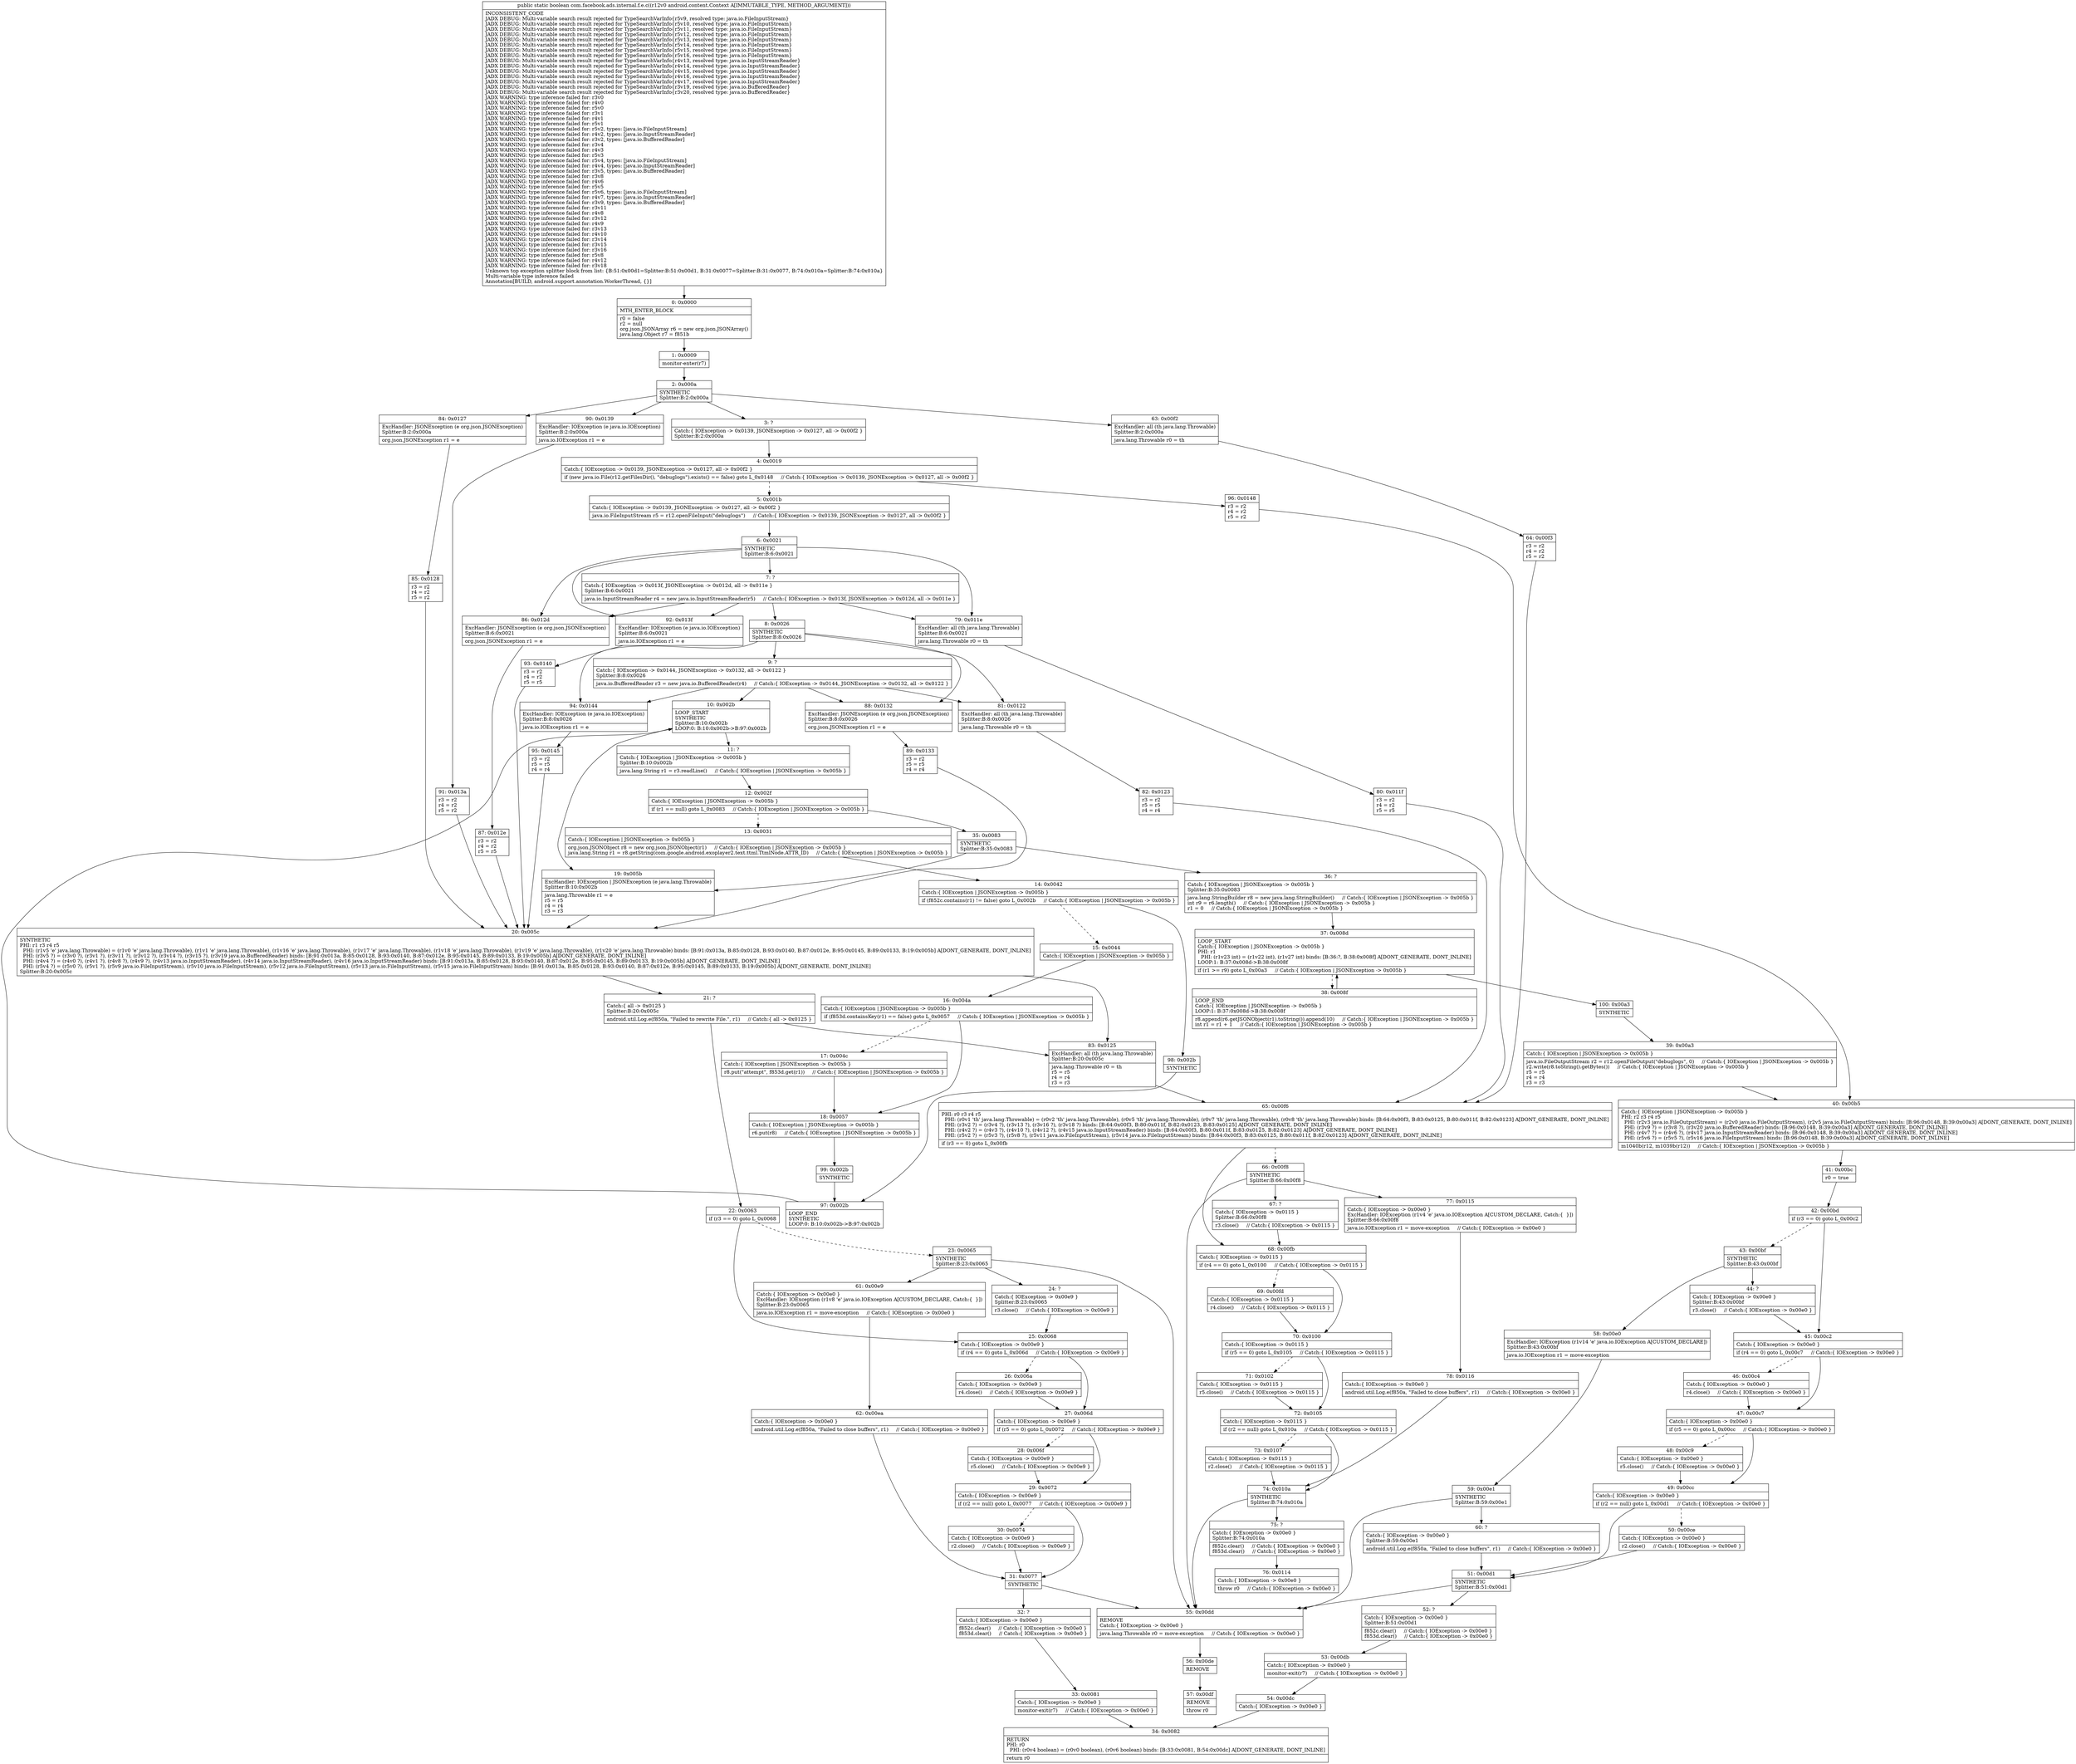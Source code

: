 digraph "CFG forcom.facebook.ads.internal.f.e.c(Landroid\/content\/Context;)Z" {
Node_0 [shape=record,label="{0\:\ 0x0000|MTH_ENTER_BLOCK\l|r0 = false\lr2 = null\lorg.json.JSONArray r6 = new org.json.JSONArray()\ljava.lang.Object r7 = f851b\l}"];
Node_1 [shape=record,label="{1\:\ 0x0009|monitor\-enter(r7)\l}"];
Node_2 [shape=record,label="{2\:\ 0x000a|SYNTHETIC\lSplitter:B:2:0x000a\l}"];
Node_3 [shape=record,label="{3\:\ ?|Catch:\{ IOException \-\> 0x0139, JSONException \-\> 0x0127, all \-\> 0x00f2 \}\lSplitter:B:2:0x000a\l}"];
Node_4 [shape=record,label="{4\:\ 0x0019|Catch:\{ IOException \-\> 0x0139, JSONException \-\> 0x0127, all \-\> 0x00f2 \}\l|if (new java.io.File(r12.getFilesDir(), \"debuglogs\").exists() == false) goto L_0x0148     \/\/ Catch:\{ IOException \-\> 0x0139, JSONException \-\> 0x0127, all \-\> 0x00f2 \}\l}"];
Node_5 [shape=record,label="{5\:\ 0x001b|Catch:\{ IOException \-\> 0x0139, JSONException \-\> 0x0127, all \-\> 0x00f2 \}\l|java.io.FileInputStream r5 = r12.openFileInput(\"debuglogs\")     \/\/ Catch:\{ IOException \-\> 0x0139, JSONException \-\> 0x0127, all \-\> 0x00f2 \}\l}"];
Node_6 [shape=record,label="{6\:\ 0x0021|SYNTHETIC\lSplitter:B:6:0x0021\l}"];
Node_7 [shape=record,label="{7\:\ ?|Catch:\{ IOException \-\> 0x013f, JSONException \-\> 0x012d, all \-\> 0x011e \}\lSplitter:B:6:0x0021\l|java.io.InputStreamReader r4 = new java.io.InputStreamReader(r5)     \/\/ Catch:\{ IOException \-\> 0x013f, JSONException \-\> 0x012d, all \-\> 0x011e \}\l}"];
Node_8 [shape=record,label="{8\:\ 0x0026|SYNTHETIC\lSplitter:B:8:0x0026\l}"];
Node_9 [shape=record,label="{9\:\ ?|Catch:\{ IOException \-\> 0x0144, JSONException \-\> 0x0132, all \-\> 0x0122 \}\lSplitter:B:8:0x0026\l|java.io.BufferedReader r3 = new java.io.BufferedReader(r4)     \/\/ Catch:\{ IOException \-\> 0x0144, JSONException \-\> 0x0132, all \-\> 0x0122 \}\l}"];
Node_10 [shape=record,label="{10\:\ 0x002b|LOOP_START\lSYNTHETIC\lSplitter:B:10:0x002b\lLOOP:0: B:10:0x002b\-\>B:97:0x002b\l}"];
Node_11 [shape=record,label="{11\:\ ?|Catch:\{ IOException \| JSONException \-\> 0x005b \}\lSplitter:B:10:0x002b\l|java.lang.String r1 = r3.readLine()     \/\/ Catch:\{ IOException \| JSONException \-\> 0x005b \}\l}"];
Node_12 [shape=record,label="{12\:\ 0x002f|Catch:\{ IOException \| JSONException \-\> 0x005b \}\l|if (r1 == null) goto L_0x0083     \/\/ Catch:\{ IOException \| JSONException \-\> 0x005b \}\l}"];
Node_13 [shape=record,label="{13\:\ 0x0031|Catch:\{ IOException \| JSONException \-\> 0x005b \}\l|org.json.JSONObject r8 = new org.json.JSONObject(r1)     \/\/ Catch:\{ IOException \| JSONException \-\> 0x005b \}\ljava.lang.String r1 = r8.getString(com.google.android.exoplayer2.text.ttml.TtmlNode.ATTR_ID)     \/\/ Catch:\{ IOException \| JSONException \-\> 0x005b \}\l}"];
Node_14 [shape=record,label="{14\:\ 0x0042|Catch:\{ IOException \| JSONException \-\> 0x005b \}\l|if (f852c.contains(r1) != false) goto L_0x002b     \/\/ Catch:\{ IOException \| JSONException \-\> 0x005b \}\l}"];
Node_15 [shape=record,label="{15\:\ 0x0044|Catch:\{ IOException \| JSONException \-\> 0x005b \}\l}"];
Node_16 [shape=record,label="{16\:\ 0x004a|Catch:\{ IOException \| JSONException \-\> 0x005b \}\l|if (f853d.containsKey(r1) == false) goto L_0x0057     \/\/ Catch:\{ IOException \| JSONException \-\> 0x005b \}\l}"];
Node_17 [shape=record,label="{17\:\ 0x004c|Catch:\{ IOException \| JSONException \-\> 0x005b \}\l|r8.put(\"attempt\", f853d.get(r1))     \/\/ Catch:\{ IOException \| JSONException \-\> 0x005b \}\l}"];
Node_18 [shape=record,label="{18\:\ 0x0057|Catch:\{ IOException \| JSONException \-\> 0x005b \}\l|r6.put(r8)     \/\/ Catch:\{ IOException \| JSONException \-\> 0x005b \}\l}"];
Node_19 [shape=record,label="{19\:\ 0x005b|ExcHandler: IOException \| JSONException (e java.lang.Throwable)\lSplitter:B:10:0x002b\l|java.lang.Throwable r1 = e\lr5 = r5\lr4 = r4\lr3 = r3\l}"];
Node_20 [shape=record,label="{20\:\ 0x005c|SYNTHETIC\lPHI: r1 r3 r4 r5 \l  PHI: (r1v5 'e' java.lang.Throwable) = (r1v0 'e' java.lang.Throwable), (r1v1 'e' java.lang.Throwable), (r1v16 'e' java.lang.Throwable), (r1v17 'e' java.lang.Throwable), (r1v18 'e' java.lang.Throwable), (r1v19 'e' java.lang.Throwable), (r1v20 'e' java.lang.Throwable) binds: [B:91:0x013a, B:85:0x0128, B:93:0x0140, B:87:0x012e, B:95:0x0145, B:89:0x0133, B:19:0x005b] A[DONT_GENERATE, DONT_INLINE]\l  PHI: (r3v5 ?) = (r3v0 ?), (r3v1 ?), (r3v11 ?), (r3v12 ?), (r3v14 ?), (r3v15 ?), (r3v19 java.io.BufferedReader) binds: [B:91:0x013a, B:85:0x0128, B:93:0x0140, B:87:0x012e, B:95:0x0145, B:89:0x0133, B:19:0x005b] A[DONT_GENERATE, DONT_INLINE]\l  PHI: (r4v4 ?) = (r4v0 ?), (r4v1 ?), (r4v8 ?), (r4v9 ?), (r4v13 java.io.InputStreamReader), (r4v14 java.io.InputStreamReader), (r4v16 java.io.InputStreamReader) binds: [B:91:0x013a, B:85:0x0128, B:93:0x0140, B:87:0x012e, B:95:0x0145, B:89:0x0133, B:19:0x005b] A[DONT_GENERATE, DONT_INLINE]\l  PHI: (r5v4 ?) = (r5v0 ?), (r5v1 ?), (r5v9 java.io.FileInputStream), (r5v10 java.io.FileInputStream), (r5v12 java.io.FileInputStream), (r5v13 java.io.FileInputStream), (r5v15 java.io.FileInputStream) binds: [B:91:0x013a, B:85:0x0128, B:93:0x0140, B:87:0x012e, B:95:0x0145, B:89:0x0133, B:19:0x005b] A[DONT_GENERATE, DONT_INLINE]\lSplitter:B:20:0x005c\l}"];
Node_21 [shape=record,label="{21\:\ ?|Catch:\{ all \-\> 0x0125 \}\lSplitter:B:20:0x005c\l|android.util.Log.e(f850a, \"Failed to rewrite File.\", r1)     \/\/ Catch:\{ all \-\> 0x0125 \}\l}"];
Node_22 [shape=record,label="{22\:\ 0x0063|if (r3 == 0) goto L_0x0068\l}"];
Node_23 [shape=record,label="{23\:\ 0x0065|SYNTHETIC\lSplitter:B:23:0x0065\l}"];
Node_24 [shape=record,label="{24\:\ ?|Catch:\{ IOException \-\> 0x00e9 \}\lSplitter:B:23:0x0065\l|r3.close()     \/\/ Catch:\{ IOException \-\> 0x00e9 \}\l}"];
Node_25 [shape=record,label="{25\:\ 0x0068|Catch:\{ IOException \-\> 0x00e9 \}\l|if (r4 == 0) goto L_0x006d     \/\/ Catch:\{ IOException \-\> 0x00e9 \}\l}"];
Node_26 [shape=record,label="{26\:\ 0x006a|Catch:\{ IOException \-\> 0x00e9 \}\l|r4.close()     \/\/ Catch:\{ IOException \-\> 0x00e9 \}\l}"];
Node_27 [shape=record,label="{27\:\ 0x006d|Catch:\{ IOException \-\> 0x00e9 \}\l|if (r5 == 0) goto L_0x0072     \/\/ Catch:\{ IOException \-\> 0x00e9 \}\l}"];
Node_28 [shape=record,label="{28\:\ 0x006f|Catch:\{ IOException \-\> 0x00e9 \}\l|r5.close()     \/\/ Catch:\{ IOException \-\> 0x00e9 \}\l}"];
Node_29 [shape=record,label="{29\:\ 0x0072|Catch:\{ IOException \-\> 0x00e9 \}\l|if (r2 == null) goto L_0x0077     \/\/ Catch:\{ IOException \-\> 0x00e9 \}\l}"];
Node_30 [shape=record,label="{30\:\ 0x0074|Catch:\{ IOException \-\> 0x00e9 \}\l|r2.close()     \/\/ Catch:\{ IOException \-\> 0x00e9 \}\l}"];
Node_31 [shape=record,label="{31\:\ 0x0077|SYNTHETIC\l}"];
Node_32 [shape=record,label="{32\:\ ?|Catch:\{ IOException \-\> 0x00e0 \}\l|f852c.clear()     \/\/ Catch:\{ IOException \-\> 0x00e0 \}\lf853d.clear()     \/\/ Catch:\{ IOException \-\> 0x00e0 \}\l}"];
Node_33 [shape=record,label="{33\:\ 0x0081|Catch:\{ IOException \-\> 0x00e0 \}\l|monitor\-exit(r7)     \/\/ Catch:\{ IOException \-\> 0x00e0 \}\l}"];
Node_34 [shape=record,label="{34\:\ 0x0082|RETURN\lPHI: r0 \l  PHI: (r0v4 boolean) = (r0v0 boolean), (r0v6 boolean) binds: [B:33:0x0081, B:54:0x00dc] A[DONT_GENERATE, DONT_INLINE]\l|return r0\l}"];
Node_35 [shape=record,label="{35\:\ 0x0083|SYNTHETIC\lSplitter:B:35:0x0083\l}"];
Node_36 [shape=record,label="{36\:\ ?|Catch:\{ IOException \| JSONException \-\> 0x005b \}\lSplitter:B:35:0x0083\l|java.lang.StringBuilder r8 = new java.lang.StringBuilder()     \/\/ Catch:\{ IOException \| JSONException \-\> 0x005b \}\lint r9 = r6.length()     \/\/ Catch:\{ IOException \| JSONException \-\> 0x005b \}\lr1 = 0     \/\/ Catch:\{ IOException \| JSONException \-\> 0x005b \}\l}"];
Node_37 [shape=record,label="{37\:\ 0x008d|LOOP_START\lCatch:\{ IOException \| JSONException \-\> 0x005b \}\lPHI: r1 \l  PHI: (r1v23 int) = (r1v22 int), (r1v27 int) binds: [B:36:?, B:38:0x008f] A[DONT_GENERATE, DONT_INLINE]\lLOOP:1: B:37:0x008d\-\>B:38:0x008f\l|if (r1 \>= r9) goto L_0x00a3     \/\/ Catch:\{ IOException \| JSONException \-\> 0x005b \}\l}"];
Node_38 [shape=record,label="{38\:\ 0x008f|LOOP_END\lCatch:\{ IOException \| JSONException \-\> 0x005b \}\lLOOP:1: B:37:0x008d\-\>B:38:0x008f\l|r8.append(r6.getJSONObject(r1).toString()).append(10)     \/\/ Catch:\{ IOException \| JSONException \-\> 0x005b \}\lint r1 = r1 + 1     \/\/ Catch:\{ IOException \| JSONException \-\> 0x005b \}\l}"];
Node_39 [shape=record,label="{39\:\ 0x00a3|Catch:\{ IOException \| JSONException \-\> 0x005b \}\l|java.io.FileOutputStream r2 = r12.openFileOutput(\"debuglogs\", 0)     \/\/ Catch:\{ IOException \| JSONException \-\> 0x005b \}\lr2.write(r8.toString().getBytes())     \/\/ Catch:\{ IOException \| JSONException \-\> 0x005b \}\lr5 = r5\lr4 = r4\lr3 = r3\l}"];
Node_40 [shape=record,label="{40\:\ 0x00b5|Catch:\{ IOException \| JSONException \-\> 0x005b \}\lPHI: r2 r3 r4 r5 \l  PHI: (r2v3 java.io.FileOutputStream) = (r2v0 java.io.FileOutputStream), (r2v5 java.io.FileOutputStream) binds: [B:96:0x0148, B:39:0x00a3] A[DONT_GENERATE, DONT_INLINE]\l  PHI: (r3v9 ?) = (r3v8 ?), (r3v20 java.io.BufferedReader) binds: [B:96:0x0148, B:39:0x00a3] A[DONT_GENERATE, DONT_INLINE]\l  PHI: (r4v7 ?) = (r4v6 ?), (r4v17 java.io.InputStreamReader) binds: [B:96:0x0148, B:39:0x00a3] A[DONT_GENERATE, DONT_INLINE]\l  PHI: (r5v6 ?) = (r5v5 ?), (r5v16 java.io.FileInputStream) binds: [B:96:0x0148, B:39:0x00a3] A[DONT_GENERATE, DONT_INLINE]\l|m1040b(r12, m1039b(r12))     \/\/ Catch:\{ IOException \| JSONException \-\> 0x005b \}\l}"];
Node_41 [shape=record,label="{41\:\ 0x00bc|r0 = true\l}"];
Node_42 [shape=record,label="{42\:\ 0x00bd|if (r3 == 0) goto L_0x00c2\l}"];
Node_43 [shape=record,label="{43\:\ 0x00bf|SYNTHETIC\lSplitter:B:43:0x00bf\l}"];
Node_44 [shape=record,label="{44\:\ ?|Catch:\{ IOException \-\> 0x00e0 \}\lSplitter:B:43:0x00bf\l|r3.close()     \/\/ Catch:\{ IOException \-\> 0x00e0 \}\l}"];
Node_45 [shape=record,label="{45\:\ 0x00c2|Catch:\{ IOException \-\> 0x00e0 \}\l|if (r4 == 0) goto L_0x00c7     \/\/ Catch:\{ IOException \-\> 0x00e0 \}\l}"];
Node_46 [shape=record,label="{46\:\ 0x00c4|Catch:\{ IOException \-\> 0x00e0 \}\l|r4.close()     \/\/ Catch:\{ IOException \-\> 0x00e0 \}\l}"];
Node_47 [shape=record,label="{47\:\ 0x00c7|Catch:\{ IOException \-\> 0x00e0 \}\l|if (r5 == 0) goto L_0x00cc     \/\/ Catch:\{ IOException \-\> 0x00e0 \}\l}"];
Node_48 [shape=record,label="{48\:\ 0x00c9|Catch:\{ IOException \-\> 0x00e0 \}\l|r5.close()     \/\/ Catch:\{ IOException \-\> 0x00e0 \}\l}"];
Node_49 [shape=record,label="{49\:\ 0x00cc|Catch:\{ IOException \-\> 0x00e0 \}\l|if (r2 == null) goto L_0x00d1     \/\/ Catch:\{ IOException \-\> 0x00e0 \}\l}"];
Node_50 [shape=record,label="{50\:\ 0x00ce|Catch:\{ IOException \-\> 0x00e0 \}\l|r2.close()     \/\/ Catch:\{ IOException \-\> 0x00e0 \}\l}"];
Node_51 [shape=record,label="{51\:\ 0x00d1|SYNTHETIC\lSplitter:B:51:0x00d1\l}"];
Node_52 [shape=record,label="{52\:\ ?|Catch:\{ IOException \-\> 0x00e0 \}\lSplitter:B:51:0x00d1\l|f852c.clear()     \/\/ Catch:\{ IOException \-\> 0x00e0 \}\lf853d.clear()     \/\/ Catch:\{ IOException \-\> 0x00e0 \}\l}"];
Node_53 [shape=record,label="{53\:\ 0x00db|Catch:\{ IOException \-\> 0x00e0 \}\l|monitor\-exit(r7)     \/\/ Catch:\{ IOException \-\> 0x00e0 \}\l}"];
Node_54 [shape=record,label="{54\:\ 0x00dc|Catch:\{ IOException \-\> 0x00e0 \}\l}"];
Node_55 [shape=record,label="{55\:\ 0x00dd|REMOVE\lCatch:\{ IOException \-\> 0x00e0 \}\l|java.lang.Throwable r0 = move\-exception     \/\/ Catch:\{ IOException \-\> 0x00e0 \}\l}"];
Node_56 [shape=record,label="{56\:\ 0x00de|REMOVE\l}"];
Node_57 [shape=record,label="{57\:\ 0x00df|REMOVE\l|throw r0\l}"];
Node_58 [shape=record,label="{58\:\ 0x00e0|ExcHandler: IOException (r1v14 'e' java.io.IOException A[CUSTOM_DECLARE])\lSplitter:B:43:0x00bf\l|java.io.IOException r1 = move\-exception\l}"];
Node_59 [shape=record,label="{59\:\ 0x00e1|SYNTHETIC\lSplitter:B:59:0x00e1\l}"];
Node_60 [shape=record,label="{60\:\ ?|Catch:\{ IOException \-\> 0x00e0 \}\lSplitter:B:59:0x00e1\l|android.util.Log.e(f850a, \"Failed to close buffers\", r1)     \/\/ Catch:\{ IOException \-\> 0x00e0 \}\l}"];
Node_61 [shape=record,label="{61\:\ 0x00e9|Catch:\{ IOException \-\> 0x00e0 \}\lExcHandler: IOException (r1v8 'e' java.io.IOException A[CUSTOM_DECLARE, Catch:\{  \}])\lSplitter:B:23:0x0065\l|java.io.IOException r1 = move\-exception     \/\/ Catch:\{ IOException \-\> 0x00e0 \}\l}"];
Node_62 [shape=record,label="{62\:\ 0x00ea|Catch:\{ IOException \-\> 0x00e0 \}\l|android.util.Log.e(f850a, \"Failed to close buffers\", r1)     \/\/ Catch:\{ IOException \-\> 0x00e0 \}\l}"];
Node_63 [shape=record,label="{63\:\ 0x00f2|ExcHandler: all (th java.lang.Throwable)\lSplitter:B:2:0x000a\l|java.lang.Throwable r0 = th\l}"];
Node_64 [shape=record,label="{64\:\ 0x00f3|r3 = r2\lr4 = r2\lr5 = r2\l}"];
Node_65 [shape=record,label="{65\:\ 0x00f6|PHI: r0 r3 r4 r5 \l  PHI: (r0v1 'th' java.lang.Throwable) = (r0v2 'th' java.lang.Throwable), (r0v5 'th' java.lang.Throwable), (r0v7 'th' java.lang.Throwable), (r0v8 'th' java.lang.Throwable) binds: [B:64:0x00f3, B:83:0x0125, B:80:0x011f, B:82:0x0123] A[DONT_GENERATE, DONT_INLINE]\l  PHI: (r3v2 ?) = (r3v4 ?), (r3v13 ?), (r3v16 ?), (r3v18 ?) binds: [B:64:0x00f3, B:80:0x011f, B:82:0x0123, B:83:0x0125] A[DONT_GENERATE, DONT_INLINE]\l  PHI: (r4v2 ?) = (r4v3 ?), (r4v10 ?), (r4v12 ?), (r4v15 java.io.InputStreamReader) binds: [B:64:0x00f3, B:80:0x011f, B:83:0x0125, B:82:0x0123] A[DONT_GENERATE, DONT_INLINE]\l  PHI: (r5v2 ?) = (r5v3 ?), (r5v8 ?), (r5v11 java.io.FileInputStream), (r5v14 java.io.FileInputStream) binds: [B:64:0x00f3, B:83:0x0125, B:80:0x011f, B:82:0x0123] A[DONT_GENERATE, DONT_INLINE]\l|if (r3 == 0) goto L_0x00fb\l}"];
Node_66 [shape=record,label="{66\:\ 0x00f8|SYNTHETIC\lSplitter:B:66:0x00f8\l}"];
Node_67 [shape=record,label="{67\:\ ?|Catch:\{ IOException \-\> 0x0115 \}\lSplitter:B:66:0x00f8\l|r3.close()     \/\/ Catch:\{ IOException \-\> 0x0115 \}\l}"];
Node_68 [shape=record,label="{68\:\ 0x00fb|Catch:\{ IOException \-\> 0x0115 \}\l|if (r4 == 0) goto L_0x0100     \/\/ Catch:\{ IOException \-\> 0x0115 \}\l}"];
Node_69 [shape=record,label="{69\:\ 0x00fd|Catch:\{ IOException \-\> 0x0115 \}\l|r4.close()     \/\/ Catch:\{ IOException \-\> 0x0115 \}\l}"];
Node_70 [shape=record,label="{70\:\ 0x0100|Catch:\{ IOException \-\> 0x0115 \}\l|if (r5 == 0) goto L_0x0105     \/\/ Catch:\{ IOException \-\> 0x0115 \}\l}"];
Node_71 [shape=record,label="{71\:\ 0x0102|Catch:\{ IOException \-\> 0x0115 \}\l|r5.close()     \/\/ Catch:\{ IOException \-\> 0x0115 \}\l}"];
Node_72 [shape=record,label="{72\:\ 0x0105|Catch:\{ IOException \-\> 0x0115 \}\l|if (r2 == null) goto L_0x010a     \/\/ Catch:\{ IOException \-\> 0x0115 \}\l}"];
Node_73 [shape=record,label="{73\:\ 0x0107|Catch:\{ IOException \-\> 0x0115 \}\l|r2.close()     \/\/ Catch:\{ IOException \-\> 0x0115 \}\l}"];
Node_74 [shape=record,label="{74\:\ 0x010a|SYNTHETIC\lSplitter:B:74:0x010a\l}"];
Node_75 [shape=record,label="{75\:\ ?|Catch:\{ IOException \-\> 0x00e0 \}\lSplitter:B:74:0x010a\l|f852c.clear()     \/\/ Catch:\{ IOException \-\> 0x00e0 \}\lf853d.clear()     \/\/ Catch:\{ IOException \-\> 0x00e0 \}\l}"];
Node_76 [shape=record,label="{76\:\ 0x0114|Catch:\{ IOException \-\> 0x00e0 \}\l|throw r0     \/\/ Catch:\{ IOException \-\> 0x00e0 \}\l}"];
Node_77 [shape=record,label="{77\:\ 0x0115|Catch:\{ IOException \-\> 0x00e0 \}\lExcHandler: IOException (r1v4 'e' java.io.IOException A[CUSTOM_DECLARE, Catch:\{  \}])\lSplitter:B:66:0x00f8\l|java.io.IOException r1 = move\-exception     \/\/ Catch:\{ IOException \-\> 0x00e0 \}\l}"];
Node_78 [shape=record,label="{78\:\ 0x0116|Catch:\{ IOException \-\> 0x00e0 \}\l|android.util.Log.e(f850a, \"Failed to close buffers\", r1)     \/\/ Catch:\{ IOException \-\> 0x00e0 \}\l}"];
Node_79 [shape=record,label="{79\:\ 0x011e|ExcHandler: all (th java.lang.Throwable)\lSplitter:B:6:0x0021\l|java.lang.Throwable r0 = th\l}"];
Node_80 [shape=record,label="{80\:\ 0x011f|r3 = r2\lr4 = r2\lr5 = r5\l}"];
Node_81 [shape=record,label="{81\:\ 0x0122|ExcHandler: all (th java.lang.Throwable)\lSplitter:B:8:0x0026\l|java.lang.Throwable r0 = th\l}"];
Node_82 [shape=record,label="{82\:\ 0x0123|r3 = r2\lr5 = r5\lr4 = r4\l}"];
Node_83 [shape=record,label="{83\:\ 0x0125|ExcHandler: all (th java.lang.Throwable)\lSplitter:B:20:0x005c\l|java.lang.Throwable r0 = th\lr5 = r5\lr4 = r4\lr3 = r3\l}"];
Node_84 [shape=record,label="{84\:\ 0x0127|ExcHandler: JSONException (e org.json.JSONException)\lSplitter:B:2:0x000a\l|org.json.JSONException r1 = e\l}"];
Node_85 [shape=record,label="{85\:\ 0x0128|r3 = r2\lr4 = r2\lr5 = r2\l}"];
Node_86 [shape=record,label="{86\:\ 0x012d|ExcHandler: JSONException (e org.json.JSONException)\lSplitter:B:6:0x0021\l|org.json.JSONException r1 = e\l}"];
Node_87 [shape=record,label="{87\:\ 0x012e|r3 = r2\lr4 = r2\lr5 = r5\l}"];
Node_88 [shape=record,label="{88\:\ 0x0132|ExcHandler: JSONException (e org.json.JSONException)\lSplitter:B:8:0x0026\l|org.json.JSONException r1 = e\l}"];
Node_89 [shape=record,label="{89\:\ 0x0133|r3 = r2\lr5 = r5\lr4 = r4\l}"];
Node_90 [shape=record,label="{90\:\ 0x0139|ExcHandler: IOException (e java.io.IOException)\lSplitter:B:2:0x000a\l|java.io.IOException r1 = e\l}"];
Node_91 [shape=record,label="{91\:\ 0x013a|r3 = r2\lr4 = r2\lr5 = r2\l}"];
Node_92 [shape=record,label="{92\:\ 0x013f|ExcHandler: IOException (e java.io.IOException)\lSplitter:B:6:0x0021\l|java.io.IOException r1 = e\l}"];
Node_93 [shape=record,label="{93\:\ 0x0140|r3 = r2\lr4 = r2\lr5 = r5\l}"];
Node_94 [shape=record,label="{94\:\ 0x0144|ExcHandler: IOException (e java.io.IOException)\lSplitter:B:8:0x0026\l|java.io.IOException r1 = e\l}"];
Node_95 [shape=record,label="{95\:\ 0x0145|r3 = r2\lr5 = r5\lr4 = r4\l}"];
Node_96 [shape=record,label="{96\:\ 0x0148|r3 = r2\lr4 = r2\lr5 = r2\l}"];
Node_97 [shape=record,label="{97\:\ 0x002b|LOOP_END\lSYNTHETIC\lLOOP:0: B:10:0x002b\-\>B:97:0x002b\l}"];
Node_98 [shape=record,label="{98\:\ 0x002b|SYNTHETIC\l}"];
Node_99 [shape=record,label="{99\:\ 0x002b|SYNTHETIC\l}"];
Node_100 [shape=record,label="{100\:\ 0x00a3|SYNTHETIC\l}"];
MethodNode[shape=record,label="{public static boolean com.facebook.ads.internal.f.e.c((r12v0 android.content.Context A[IMMUTABLE_TYPE, METHOD_ARGUMENT]))  | INCONSISTENT_CODE\lJADX DEBUG: Multi\-variable search result rejected for TypeSearchVarInfo\{r5v9, resolved type: java.io.FileInputStream\}\lJADX DEBUG: Multi\-variable search result rejected for TypeSearchVarInfo\{r5v10, resolved type: java.io.FileInputStream\}\lJADX DEBUG: Multi\-variable search result rejected for TypeSearchVarInfo\{r5v11, resolved type: java.io.FileInputStream\}\lJADX DEBUG: Multi\-variable search result rejected for TypeSearchVarInfo\{r5v12, resolved type: java.io.FileInputStream\}\lJADX DEBUG: Multi\-variable search result rejected for TypeSearchVarInfo\{r5v13, resolved type: java.io.FileInputStream\}\lJADX DEBUG: Multi\-variable search result rejected for TypeSearchVarInfo\{r5v14, resolved type: java.io.FileInputStream\}\lJADX DEBUG: Multi\-variable search result rejected for TypeSearchVarInfo\{r5v15, resolved type: java.io.FileInputStream\}\lJADX DEBUG: Multi\-variable search result rejected for TypeSearchVarInfo\{r5v16, resolved type: java.io.FileInputStream\}\lJADX DEBUG: Multi\-variable search result rejected for TypeSearchVarInfo\{r4v13, resolved type: java.io.InputStreamReader\}\lJADX DEBUG: Multi\-variable search result rejected for TypeSearchVarInfo\{r4v14, resolved type: java.io.InputStreamReader\}\lJADX DEBUG: Multi\-variable search result rejected for TypeSearchVarInfo\{r4v15, resolved type: java.io.InputStreamReader\}\lJADX DEBUG: Multi\-variable search result rejected for TypeSearchVarInfo\{r4v16, resolved type: java.io.InputStreamReader\}\lJADX DEBUG: Multi\-variable search result rejected for TypeSearchVarInfo\{r4v17, resolved type: java.io.InputStreamReader\}\lJADX DEBUG: Multi\-variable search result rejected for TypeSearchVarInfo\{r3v19, resolved type: java.io.BufferedReader\}\lJADX DEBUG: Multi\-variable search result rejected for TypeSearchVarInfo\{r3v20, resolved type: java.io.BufferedReader\}\lJADX WARNING: type inference failed for: r3v0\lJADX WARNING: type inference failed for: r4v0\lJADX WARNING: type inference failed for: r5v0\lJADX WARNING: type inference failed for: r3v1\lJADX WARNING: type inference failed for: r4v1\lJADX WARNING: type inference failed for: r5v1\lJADX WARNING: type inference failed for: r5v2, types: [java.io.FileInputStream]\lJADX WARNING: type inference failed for: r4v2, types: [java.io.InputStreamReader]\lJADX WARNING: type inference failed for: r3v2, types: [java.io.BufferedReader]\lJADX WARNING: type inference failed for: r3v4\lJADX WARNING: type inference failed for: r4v3\lJADX WARNING: type inference failed for: r5v3\lJADX WARNING: type inference failed for: r5v4, types: [java.io.FileInputStream]\lJADX WARNING: type inference failed for: r4v4, types: [java.io.InputStreamReader]\lJADX WARNING: type inference failed for: r3v5, types: [java.io.BufferedReader]\lJADX WARNING: type inference failed for: r3v8\lJADX WARNING: type inference failed for: r4v6\lJADX WARNING: type inference failed for: r5v5\lJADX WARNING: type inference failed for: r5v6, types: [java.io.FileInputStream]\lJADX WARNING: type inference failed for: r4v7, types: [java.io.InputStreamReader]\lJADX WARNING: type inference failed for: r3v9, types: [java.io.BufferedReader]\lJADX WARNING: type inference failed for: r3v11\lJADX WARNING: type inference failed for: r4v8\lJADX WARNING: type inference failed for: r3v12\lJADX WARNING: type inference failed for: r4v9\lJADX WARNING: type inference failed for: r3v13\lJADX WARNING: type inference failed for: r4v10\lJADX WARNING: type inference failed for: r3v14\lJADX WARNING: type inference failed for: r3v15\lJADX WARNING: type inference failed for: r3v16\lJADX WARNING: type inference failed for: r5v8\lJADX WARNING: type inference failed for: r4v12\lJADX WARNING: type inference failed for: r3v18\lUnknown top exception splitter block from list: \{B:51:0x00d1=Splitter:B:51:0x00d1, B:31:0x0077=Splitter:B:31:0x0077, B:74:0x010a=Splitter:B:74:0x010a\}\lMulti\-variable type inference failed\lAnnotation[BUILD, android.support.annotation.WorkerThread, \{\}]\l}"];
MethodNode -> Node_0;
Node_0 -> Node_1;
Node_1 -> Node_2;
Node_2 -> Node_3;
Node_2 -> Node_90;
Node_2 -> Node_84;
Node_2 -> Node_63;
Node_3 -> Node_4;
Node_4 -> Node_5[style=dashed];
Node_4 -> Node_96;
Node_5 -> Node_6;
Node_6 -> Node_7;
Node_6 -> Node_92;
Node_6 -> Node_86;
Node_6 -> Node_79;
Node_7 -> Node_8;
Node_7 -> Node_92;
Node_7 -> Node_86;
Node_7 -> Node_79;
Node_8 -> Node_9;
Node_8 -> Node_94;
Node_8 -> Node_88;
Node_8 -> Node_81;
Node_9 -> Node_10;
Node_9 -> Node_94;
Node_9 -> Node_88;
Node_9 -> Node_81;
Node_10 -> Node_11;
Node_10 -> Node_19;
Node_11 -> Node_12;
Node_12 -> Node_13[style=dashed];
Node_12 -> Node_35;
Node_13 -> Node_14;
Node_14 -> Node_15[style=dashed];
Node_14 -> Node_98;
Node_15 -> Node_16;
Node_16 -> Node_17[style=dashed];
Node_16 -> Node_18;
Node_17 -> Node_18;
Node_18 -> Node_99;
Node_19 -> Node_20;
Node_20 -> Node_21;
Node_20 -> Node_83;
Node_21 -> Node_22;
Node_21 -> Node_83;
Node_22 -> Node_23[style=dashed];
Node_22 -> Node_25;
Node_23 -> Node_24;
Node_23 -> Node_61;
Node_23 -> Node_55;
Node_24 -> Node_25;
Node_25 -> Node_26[style=dashed];
Node_25 -> Node_27;
Node_26 -> Node_27;
Node_27 -> Node_28[style=dashed];
Node_27 -> Node_29;
Node_28 -> Node_29;
Node_29 -> Node_30[style=dashed];
Node_29 -> Node_31;
Node_30 -> Node_31;
Node_31 -> Node_32;
Node_31 -> Node_55;
Node_32 -> Node_33;
Node_33 -> Node_34;
Node_35 -> Node_36;
Node_35 -> Node_19;
Node_36 -> Node_37;
Node_37 -> Node_38[style=dashed];
Node_37 -> Node_100;
Node_38 -> Node_37;
Node_39 -> Node_40;
Node_40 -> Node_41;
Node_41 -> Node_42;
Node_42 -> Node_43[style=dashed];
Node_42 -> Node_45;
Node_43 -> Node_44;
Node_43 -> Node_58;
Node_44 -> Node_45;
Node_45 -> Node_46[style=dashed];
Node_45 -> Node_47;
Node_46 -> Node_47;
Node_47 -> Node_48[style=dashed];
Node_47 -> Node_49;
Node_48 -> Node_49;
Node_49 -> Node_50[style=dashed];
Node_49 -> Node_51;
Node_50 -> Node_51;
Node_51 -> Node_52;
Node_51 -> Node_55;
Node_52 -> Node_53;
Node_53 -> Node_54;
Node_54 -> Node_34;
Node_55 -> Node_56;
Node_56 -> Node_57;
Node_58 -> Node_59;
Node_59 -> Node_60;
Node_59 -> Node_55;
Node_60 -> Node_51;
Node_61 -> Node_62;
Node_62 -> Node_31;
Node_63 -> Node_64;
Node_64 -> Node_65;
Node_65 -> Node_66[style=dashed];
Node_65 -> Node_68;
Node_66 -> Node_67;
Node_66 -> Node_77;
Node_66 -> Node_55;
Node_67 -> Node_68;
Node_68 -> Node_69[style=dashed];
Node_68 -> Node_70;
Node_69 -> Node_70;
Node_70 -> Node_71[style=dashed];
Node_70 -> Node_72;
Node_71 -> Node_72;
Node_72 -> Node_73[style=dashed];
Node_72 -> Node_74;
Node_73 -> Node_74;
Node_74 -> Node_75;
Node_74 -> Node_55;
Node_75 -> Node_76;
Node_77 -> Node_78;
Node_78 -> Node_74;
Node_79 -> Node_80;
Node_80 -> Node_65;
Node_81 -> Node_82;
Node_82 -> Node_65;
Node_83 -> Node_65;
Node_84 -> Node_85;
Node_85 -> Node_20;
Node_86 -> Node_87;
Node_87 -> Node_20;
Node_88 -> Node_89;
Node_89 -> Node_20;
Node_90 -> Node_91;
Node_91 -> Node_20;
Node_92 -> Node_93;
Node_93 -> Node_20;
Node_94 -> Node_95;
Node_95 -> Node_20;
Node_96 -> Node_40;
Node_97 -> Node_10;
Node_98 -> Node_97;
Node_99 -> Node_97;
Node_100 -> Node_39;
}


